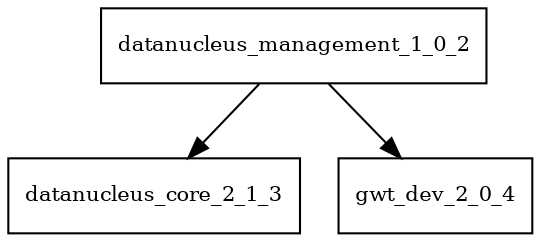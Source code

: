 digraph datanucleus_management_1_0_2_dependencies {
  node [shape = box, fontsize=10.0];
  datanucleus_management_1_0_2 -> datanucleus_core_2_1_3;
  datanucleus_management_1_0_2 -> gwt_dev_2_0_4;
}
